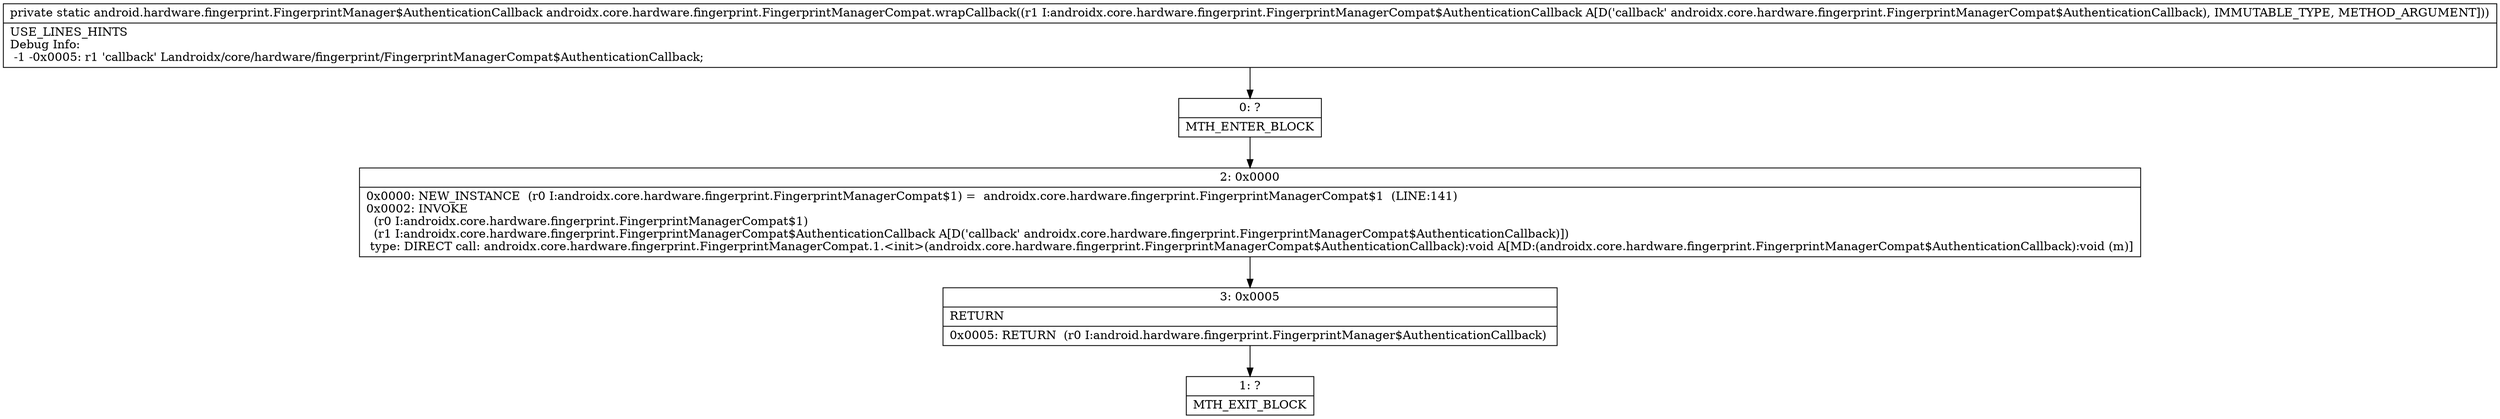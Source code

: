 digraph "CFG forandroidx.core.hardware.fingerprint.FingerprintManagerCompat.wrapCallback(Landroidx\/core\/hardware\/fingerprint\/FingerprintManagerCompat$AuthenticationCallback;)Landroid\/hardware\/fingerprint\/FingerprintManager$AuthenticationCallback;" {
Node_0 [shape=record,label="{0\:\ ?|MTH_ENTER_BLOCK\l}"];
Node_2 [shape=record,label="{2\:\ 0x0000|0x0000: NEW_INSTANCE  (r0 I:androidx.core.hardware.fingerprint.FingerprintManagerCompat$1) =  androidx.core.hardware.fingerprint.FingerprintManagerCompat$1  (LINE:141)\l0x0002: INVOKE  \l  (r0 I:androidx.core.hardware.fingerprint.FingerprintManagerCompat$1)\l  (r1 I:androidx.core.hardware.fingerprint.FingerprintManagerCompat$AuthenticationCallback A[D('callback' androidx.core.hardware.fingerprint.FingerprintManagerCompat$AuthenticationCallback)])\l type: DIRECT call: androidx.core.hardware.fingerprint.FingerprintManagerCompat.1.\<init\>(androidx.core.hardware.fingerprint.FingerprintManagerCompat$AuthenticationCallback):void A[MD:(androidx.core.hardware.fingerprint.FingerprintManagerCompat$AuthenticationCallback):void (m)]\l}"];
Node_3 [shape=record,label="{3\:\ 0x0005|RETURN\l|0x0005: RETURN  (r0 I:android.hardware.fingerprint.FingerprintManager$AuthenticationCallback) \l}"];
Node_1 [shape=record,label="{1\:\ ?|MTH_EXIT_BLOCK\l}"];
MethodNode[shape=record,label="{private static android.hardware.fingerprint.FingerprintManager$AuthenticationCallback androidx.core.hardware.fingerprint.FingerprintManagerCompat.wrapCallback((r1 I:androidx.core.hardware.fingerprint.FingerprintManagerCompat$AuthenticationCallback A[D('callback' androidx.core.hardware.fingerprint.FingerprintManagerCompat$AuthenticationCallback), IMMUTABLE_TYPE, METHOD_ARGUMENT]))  | USE_LINES_HINTS\lDebug Info:\l  \-1 \-0x0005: r1 'callback' Landroidx\/core\/hardware\/fingerprint\/FingerprintManagerCompat$AuthenticationCallback;\l}"];
MethodNode -> Node_0;Node_0 -> Node_2;
Node_2 -> Node_3;
Node_3 -> Node_1;
}

